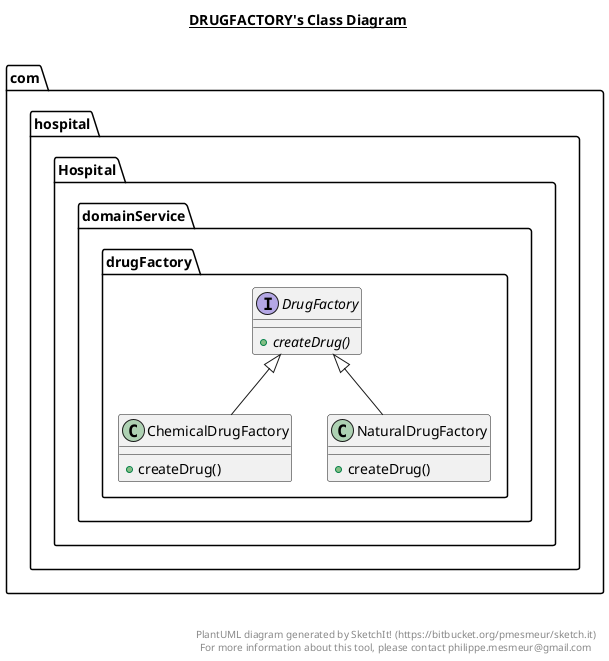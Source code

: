 @startuml

title __DRUGFACTORY's Class Diagram__\n

  package com.hospital.Hospital {
    package com.hospital.Hospital.domainService.drugFactory {
      class ChemicalDrugFactory {
          + createDrug()
      }
    }
  }
  

  package com.hospital.Hospital {
    package com.hospital.Hospital.domainService.drugFactory {
      interface DrugFactory {
          {abstract} + createDrug()
      }
    }
  }
  

  package com.hospital.Hospital {
    package com.hospital.Hospital.domainService.drugFactory {
      class NaturalDrugFactory {
          + createDrug()
      }
    }
  }
  

  ChemicalDrugFactory -up-|> DrugFactory
  NaturalDrugFactory -up-|> DrugFactory


right footer


PlantUML diagram generated by SketchIt! (https://bitbucket.org/pmesmeur/sketch.it)
For more information about this tool, please contact philippe.mesmeur@gmail.com
endfooter

@enduml
